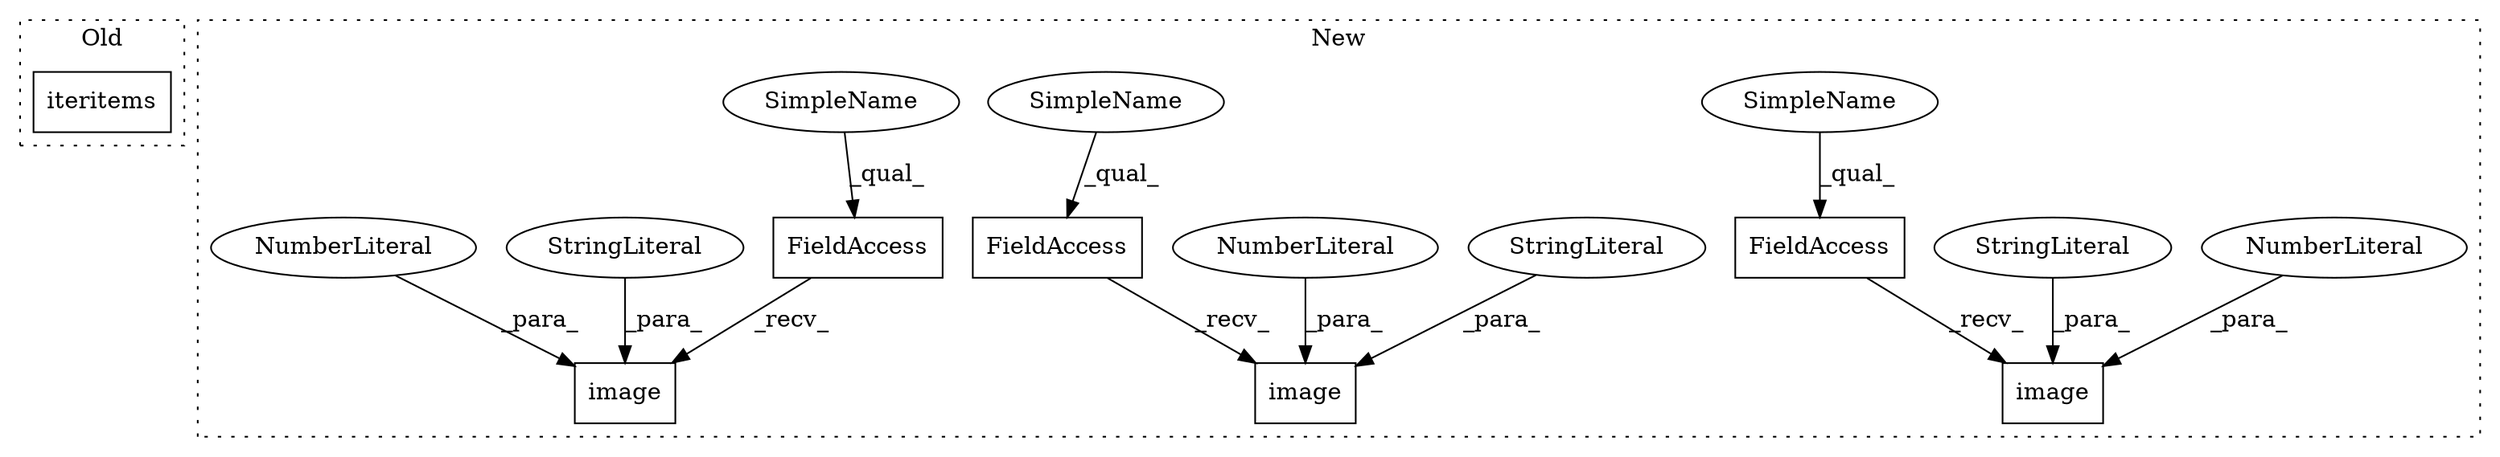 digraph G {
subgraph cluster0 {
1 [label="iteritems" a="32" s="4593" l="11" shape="box"];
label = "Old";
style="dotted";
}
subgraph cluster1 {
2 [label="image" a="32" s="4917,4964" l="6,1" shape="box"];
3 [label="NumberLiteral" a="34" s="4963" l="1" shape="ellipse"];
4 [label="FieldAccess" a="22" s="4898" l="18" shape="box"];
5 [label="FieldAccess" a="22" s="4770" l="18" shape="box"];
6 [label="image" a="32" s="4789,4820" l="6,1" shape="box"];
7 [label="NumberLiteral" a="34" s="4819" l="1" shape="ellipse"];
8 [label="FieldAccess" a="22" s="4831" l="18" shape="box"];
9 [label="image" a="32" s="4850,4887" l="6,1" shape="box"];
10 [label="NumberLiteral" a="34" s="4886" l="1" shape="ellipse"];
11 [label="StringLiteral" a="45" s="4923" l="23" shape="ellipse"];
12 [label="StringLiteral" a="45" s="4856" l="16" shape="ellipse"];
13 [label="StringLiteral" a="45" s="4795" l="16" shape="ellipse"];
14 [label="SimpleName" a="42" s="4770" l="10" shape="ellipse"];
15 [label="SimpleName" a="42" s="4898" l="10" shape="ellipse"];
16 [label="SimpleName" a="42" s="4831" l="10" shape="ellipse"];
label = "New";
style="dotted";
}
3 -> 2 [label="_para_"];
4 -> 2 [label="_recv_"];
5 -> 6 [label="_recv_"];
7 -> 6 [label="_para_"];
8 -> 9 [label="_recv_"];
10 -> 9 [label="_para_"];
11 -> 2 [label="_para_"];
12 -> 9 [label="_para_"];
13 -> 6 [label="_para_"];
14 -> 5 [label="_qual_"];
15 -> 4 [label="_qual_"];
16 -> 8 [label="_qual_"];
}